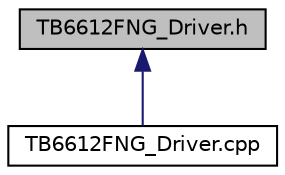 digraph "TB6612FNG_Driver.h"
{
 // LATEX_PDF_SIZE
  edge [fontname="Helvetica",fontsize="10",labelfontname="Helvetica",labelfontsize="10"];
  node [fontname="Helvetica",fontsize="10",shape=record];
  Node1 [label="TB6612FNG_Driver.h",height=0.2,width=0.4,color="black", fillcolor="grey75", style="filled", fontcolor="black",tooltip="This file contains the header for the class that contains necessary functions needed to use the Toshi..."];
  Node1 -> Node2 [dir="back",color="midnightblue",fontsize="10",style="solid",fontname="Helvetica"];
  Node2 [label="TB6612FNG_Driver.cpp",height=0.2,width=0.4,color="black", fillcolor="white", style="filled",URL="$TB6612FNG__Driver_8cpp.html",tooltip="This file implements the TB6612FNG class for the Toshiba dual H-bridge motor driver chip."];
}
